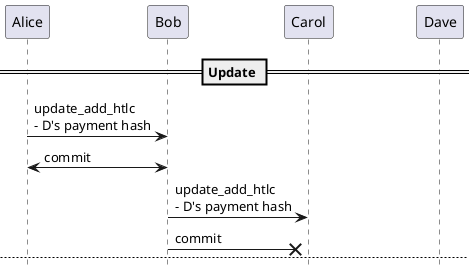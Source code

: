 @startuml
'title Payment Sequence - Stuck
hide footbox
participant Alice
participant Bob
participant Carol
participant Dave

== Update ==

Alice -> Bob: update_add_htlc\n- D's payment hash
Alice <-> Bob: commit

Bob -> Carol: update_add_htlc\n- D's payment hash
Bob ->x Carol: commit

newpage

== Settlement ==

Dave -> Carol: update_fulfill_htlc\n- D's preimage
Carol ->x Bob: update_fulfill_htlc\n- D's preimage

Dave <-> Carol: commit

@enduml

